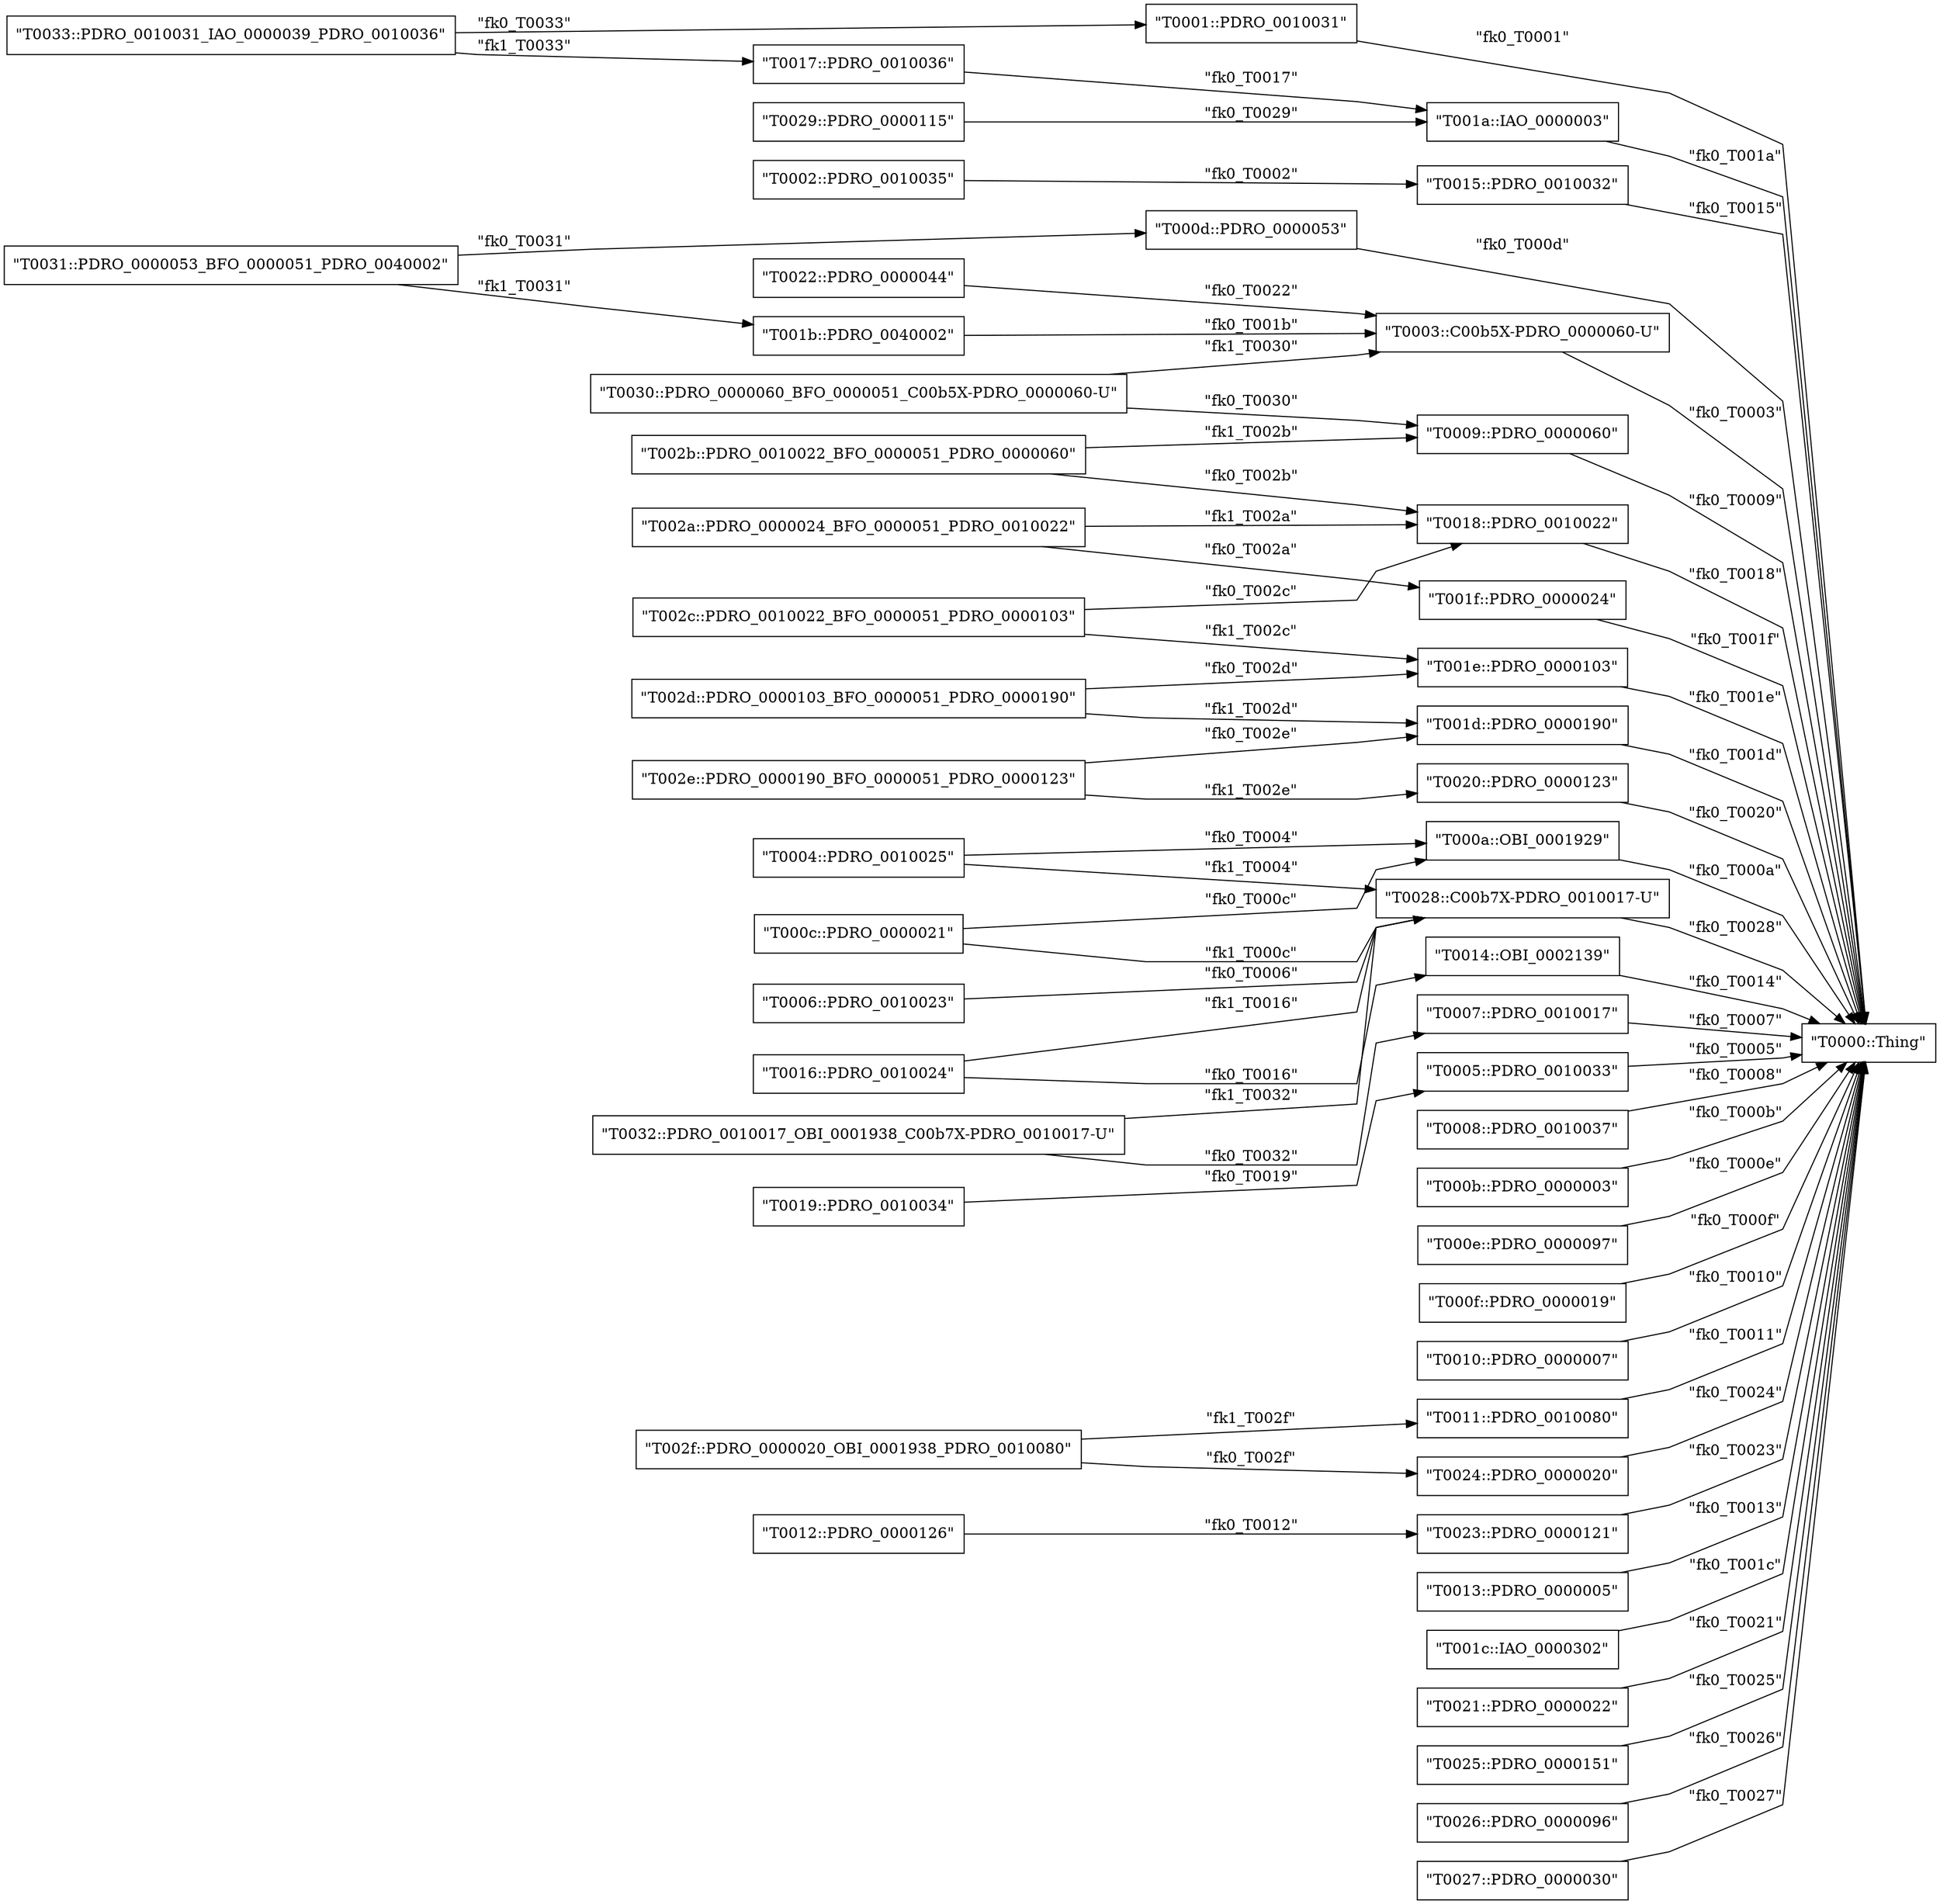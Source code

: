 strict digraph G {
  splines=polyline;
  rankdir=LR;
  "T0000::Thing" [ label="\"T0000::Thing\"" shape="box" ];
  "T0001::PDRO_0010031" [ label="\"T0001::PDRO_0010031\"" shape="box" ];
  "T0002::PDRO_0010035" [ label="\"T0002::PDRO_0010035\"" shape="box" ];
  "T0015::PDRO_0010032" [ label="\"T0015::PDRO_0010032\"" shape="box" ];
  "T0003::C00b5X-PDRO_0000060-U" [ label="\"T0003::C00b5X-PDRO_0000060-U\"" shape="box" ];
  "T0004::PDRO_0010025" [ label="\"T0004::PDRO_0010025\"" shape="box" ];
  "T000a::OBI_0001929" [ label="\"T000a::OBI_0001929\"" shape="box" ];
  "T0028::C00b7X-PDRO_0010017-U" [ label="\"T0028::C00b7X-PDRO_0010017-U\"" shape="box" ];
  "T0005::PDRO_0010033" [ label="\"T0005::PDRO_0010033\"" shape="box" ];
  "T0006::PDRO_0010023" [ label="\"T0006::PDRO_0010023\"" shape="box" ];
  "T0007::PDRO_0010017" [ label="\"T0007::PDRO_0010017\"" shape="box" ];
  "T0008::PDRO_0010037" [ label="\"T0008::PDRO_0010037\"" shape="box" ];
  "T0009::PDRO_0000060" [ label="\"T0009::PDRO_0000060\"" shape="box" ];
  "T000b::PDRO_0000003" [ label="\"T000b::PDRO_0000003\"" shape="box" ];
  "T000c::PDRO_0000021" [ label="\"T000c::PDRO_0000021\"" shape="box" ];
  "T000d::PDRO_0000053" [ label="\"T000d::PDRO_0000053\"" shape="box" ];
  "T000e::PDRO_0000097" [ label="\"T000e::PDRO_0000097\"" shape="box" ];
  "T000f::PDRO_0000019" [ label="\"T000f::PDRO_0000019\"" shape="box" ];
  "T0010::PDRO_0000007" [ label="\"T0010::PDRO_0000007\"" shape="box" ];
  "T0011::PDRO_0010080" [ label="\"T0011::PDRO_0010080\"" shape="box" ];
  "T0012::PDRO_0000126" [ label="\"T0012::PDRO_0000126\"" shape="box" ];
  "T0023::PDRO_0000121" [ label="\"T0023::PDRO_0000121\"" shape="box" ];
  "T0013::PDRO_0000005" [ label="\"T0013::PDRO_0000005\"" shape="box" ];
  "T0014::OBI_0002139" [ label="\"T0014::OBI_0002139\"" shape="box" ];
  "T0016::PDRO_0010024" [ label="\"T0016::PDRO_0010024\"" shape="box" ];
  "T0017::PDRO_0010036" [ label="\"T0017::PDRO_0010036\"" shape="box" ];
  "T001a::IAO_0000003" [ label="\"T001a::IAO_0000003\"" shape="box" ];
  "T0018::PDRO_0010022" [ label="\"T0018::PDRO_0010022\"" shape="box" ];
  "T0019::PDRO_0010034" [ label="\"T0019::PDRO_0010034\"" shape="box" ];
  "T001b::PDRO_0040002" [ label="\"T001b::PDRO_0040002\"" shape="box" ];
  "T001c::IAO_0000302" [ label="\"T001c::IAO_0000302\"" shape="box" ];
  "T001d::PDRO_0000190" [ label="\"T001d::PDRO_0000190\"" shape="box" ];
  "T001e::PDRO_0000103" [ label="\"T001e::PDRO_0000103\"" shape="box" ];
  "T001f::PDRO_0000024" [ label="\"T001f::PDRO_0000024\"" shape="box" ];
  "T0020::PDRO_0000123" [ label="\"T0020::PDRO_0000123\"" shape="box" ];
  "T0021::PDRO_0000022" [ label="\"T0021::PDRO_0000022\"" shape="box" ];
  "T0022::PDRO_0000044" [ label="\"T0022::PDRO_0000044\"" shape="box" ];
  "T0024::PDRO_0000020" [ label="\"T0024::PDRO_0000020\"" shape="box" ];
  "T0025::PDRO_0000151" [ label="\"T0025::PDRO_0000151\"" shape="box" ];
  "T0026::PDRO_0000096" [ label="\"T0026::PDRO_0000096\"" shape="box" ];
  "T0027::PDRO_0000030" [ label="\"T0027::PDRO_0000030\"" shape="box" ];
  "T0029::PDRO_0000115" [ label="\"T0029::PDRO_0000115\"" shape="box" ];
  "T002a::PDRO_0000024_BFO_0000051_PDRO_0010022" [ label="\"T002a::PDRO_0000024_BFO_0000051_PDRO_0010022\"" shape="box" ];
  "T002b::PDRO_0010022_BFO_0000051_PDRO_0000060" [ label="\"T002b::PDRO_0010022_BFO_0000051_PDRO_0000060\"" shape="box" ];
  "T002c::PDRO_0010022_BFO_0000051_PDRO_0000103" [ label="\"T002c::PDRO_0010022_BFO_0000051_PDRO_0000103\"" shape="box" ];
  "T002d::PDRO_0000103_BFO_0000051_PDRO_0000190" [ label="\"T002d::PDRO_0000103_BFO_0000051_PDRO_0000190\"" shape="box" ];
  "T002e::PDRO_0000190_BFO_0000051_PDRO_0000123" [ label="\"T002e::PDRO_0000190_BFO_0000051_PDRO_0000123\"" shape="box" ];
  "T002f::PDRO_0000020_OBI_0001938_PDRO_0010080" [ label="\"T002f::PDRO_0000020_OBI_0001938_PDRO_0010080\"" shape="box" ];
  "T0030::PDRO_0000060_BFO_0000051_C00b5X-PDRO_0000060-U" [ label="\"T0030::PDRO_0000060_BFO_0000051_C00b5X-PDRO_0000060-U\"" shape="box" ];
  "T0031::PDRO_0000053_BFO_0000051_PDRO_0040002" [ label="\"T0031::PDRO_0000053_BFO_0000051_PDRO_0040002\"" shape="box" ];
  "T0032::PDRO_0010017_OBI_0001938_C00b7X-PDRO_0010017-U" [ label="\"T0032::PDRO_0010017_OBI_0001938_C00b7X-PDRO_0010017-U\"" shape="box" ];
  "T0033::PDRO_0010031_IAO_0000039_PDRO_0010036" [ label="\"T0033::PDRO_0010031_IAO_0000039_PDRO_0010036\"" shape="box" ];
  "T0001::PDRO_0010031" -> "T0000::Thing" [ label="\"fk0_T0001\"" ];
  "T0002::PDRO_0010035" -> "T0015::PDRO_0010032" [ label="\"fk0_T0002\"" ];
  "T0003::C00b5X-PDRO_0000060-U" -> "T0000::Thing" [ label="\"fk0_T0003\"" ];
  "T0004::PDRO_0010025" -> "T000a::OBI_0001929" [ label="\"fk0_T0004\"" ];
  "T0004::PDRO_0010025" -> "T0028::C00b7X-PDRO_0010017-U" [ label="\"fk1_T0004\"" ];
  "T0005::PDRO_0010033" -> "T0000::Thing" [ label="\"fk0_T0005\"" ];
  "T0006::PDRO_0010023" -> "T0028::C00b7X-PDRO_0010017-U" [ label="\"fk0_T0006\"" ];
  "T0007::PDRO_0010017" -> "T0000::Thing" [ label="\"fk0_T0007\"" ];
  "T0008::PDRO_0010037" -> "T0000::Thing" [ label="\"fk0_T0008\"" ];
  "T0009::PDRO_0000060" -> "T0000::Thing" [ label="\"fk0_T0009\"" ];
  "T000a::OBI_0001929" -> "T0000::Thing" [ label="\"fk0_T000a\"" ];
  "T000b::PDRO_0000003" -> "T0000::Thing" [ label="\"fk0_T000b\"" ];
  "T000c::PDRO_0000021" -> "T0028::C00b7X-PDRO_0010017-U" [ label="\"fk1_T000c\"" ];
  "T000c::PDRO_0000021" -> "T000a::OBI_0001929" [ label="\"fk0_T000c\"" ];
  "T000d::PDRO_0000053" -> "T0000::Thing" [ label="\"fk0_T000d\"" ];
  "T000e::PDRO_0000097" -> "T0000::Thing" [ label="\"fk0_T000e\"" ];
  "T000f::PDRO_0000019" -> "T0000::Thing" [ label="\"fk0_T000f\"" ];
  "T0010::PDRO_0000007" -> "T0000::Thing" [ label="\"fk0_T0010\"" ];
  "T0011::PDRO_0010080" -> "T0000::Thing" [ label="\"fk0_T0011\"" ];
  "T0012::PDRO_0000126" -> "T0023::PDRO_0000121" [ label="\"fk0_T0012\"" ];
  "T0013::PDRO_0000005" -> "T0000::Thing" [ label="\"fk0_T0013\"" ];
  "T0014::OBI_0002139" -> "T0000::Thing" [ label="\"fk0_T0014\"" ];
  "T0015::PDRO_0010032" -> "T0000::Thing" [ label="\"fk0_T0015\"" ];
  "T0016::PDRO_0010024" -> "T0014::OBI_0002139" [ label="\"fk0_T0016\"" ];
  "T0016::PDRO_0010024" -> "T0028::C00b7X-PDRO_0010017-U" [ label="\"fk1_T0016\"" ];
  "T0017::PDRO_0010036" -> "T001a::IAO_0000003" [ label="\"fk0_T0017\"" ];
  "T0018::PDRO_0010022" -> "T0000::Thing" [ label="\"fk0_T0018\"" ];
  "T0019::PDRO_0010034" -> "T0005::PDRO_0010033" [ label="\"fk0_T0019\"" ];
  "T001a::IAO_0000003" -> "T0000::Thing" [ label="\"fk0_T001a\"" ];
  "T001b::PDRO_0040002" -> "T0003::C00b5X-PDRO_0000060-U" [ label="\"fk0_T001b\"" ];
  "T001c::IAO_0000302" -> "T0000::Thing" [ label="\"fk0_T001c\"" ];
  "T001d::PDRO_0000190" -> "T0000::Thing" [ label="\"fk0_T001d\"" ];
  "T001e::PDRO_0000103" -> "T0000::Thing" [ label="\"fk0_T001e\"" ];
  "T001f::PDRO_0000024" -> "T0000::Thing" [ label="\"fk0_T001f\"" ];
  "T0020::PDRO_0000123" -> "T0000::Thing" [ label="\"fk0_T0020\"" ];
  "T0021::PDRO_0000022" -> "T0000::Thing" [ label="\"fk0_T0021\"" ];
  "T0022::PDRO_0000044" -> "T0003::C00b5X-PDRO_0000060-U" [ label="\"fk0_T0022\"" ];
  "T0023::PDRO_0000121" -> "T0000::Thing" [ label="\"fk0_T0023\"" ];
  "T0024::PDRO_0000020" -> "T0000::Thing" [ label="\"fk0_T0024\"" ];
  "T0025::PDRO_0000151" -> "T0000::Thing" [ label="\"fk0_T0025\"" ];
  "T0026::PDRO_0000096" -> "T0000::Thing" [ label="\"fk0_T0026\"" ];
  "T0027::PDRO_0000030" -> "T0000::Thing" [ label="\"fk0_T0027\"" ];
  "T0028::C00b7X-PDRO_0010017-U" -> "T0000::Thing" [ label="\"fk0_T0028\"" ];
  "T0029::PDRO_0000115" -> "T001a::IAO_0000003" [ label="\"fk0_T0029\"" ];
  "T002a::PDRO_0000024_BFO_0000051_PDRO_0010022" -> "T001f::PDRO_0000024" [ label="\"fk0_T002a\"" ];
  "T002a::PDRO_0000024_BFO_0000051_PDRO_0010022" -> "T0018::PDRO_0010022" [ label="\"fk1_T002a\"" ];
  "T002b::PDRO_0010022_BFO_0000051_PDRO_0000060" -> "T0009::PDRO_0000060" [ label="\"fk1_T002b\"" ];
  "T002b::PDRO_0010022_BFO_0000051_PDRO_0000060" -> "T0018::PDRO_0010022" [ label="\"fk0_T002b\"" ];
  "T002c::PDRO_0010022_BFO_0000051_PDRO_0000103" -> "T0018::PDRO_0010022" [ label="\"fk0_T002c\"" ];
  "T002c::PDRO_0010022_BFO_0000051_PDRO_0000103" -> "T001e::PDRO_0000103" [ label="\"fk1_T002c\"" ];
  "T002d::PDRO_0000103_BFO_0000051_PDRO_0000190" -> "T001e::PDRO_0000103" [ label="\"fk0_T002d\"" ];
  "T002d::PDRO_0000103_BFO_0000051_PDRO_0000190" -> "T001d::PDRO_0000190" [ label="\"fk1_T002d\"" ];
  "T002e::PDRO_0000190_BFO_0000051_PDRO_0000123" -> "T0020::PDRO_0000123" [ label="\"fk1_T002e\"" ];
  "T002e::PDRO_0000190_BFO_0000051_PDRO_0000123" -> "T001d::PDRO_0000190" [ label="\"fk0_T002e\"" ];
  "T002f::PDRO_0000020_OBI_0001938_PDRO_0010080" -> "T0024::PDRO_0000020" [ label="\"fk0_T002f\"" ];
  "T002f::PDRO_0000020_OBI_0001938_PDRO_0010080" -> "T0011::PDRO_0010080" [ label="\"fk1_T002f\"" ];
  "T0030::PDRO_0000060_BFO_0000051_C00b5X-PDRO_0000060-U" -> "T0009::PDRO_0000060" [ label="\"fk0_T0030\"" ];
  "T0030::PDRO_0000060_BFO_0000051_C00b5X-PDRO_0000060-U" -> "T0003::C00b5X-PDRO_0000060-U" [ label="\"fk1_T0030\"" ];
  "T0031::PDRO_0000053_BFO_0000051_PDRO_0040002" -> "T000d::PDRO_0000053" [ label="\"fk0_T0031\"" ];
  "T0031::PDRO_0000053_BFO_0000051_PDRO_0040002" -> "T001b::PDRO_0040002" [ label="\"fk1_T0031\"" ];
  "T0032::PDRO_0010017_OBI_0001938_C00b7X-PDRO_0010017-U" -> "T0007::PDRO_0010017" [ label="\"fk0_T0032\"" ];
  "T0032::PDRO_0010017_OBI_0001938_C00b7X-PDRO_0010017-U" -> "T0028::C00b7X-PDRO_0010017-U" [ label="\"fk1_T0032\"" ];
  "T0033::PDRO_0010031_IAO_0000039_PDRO_0010036" -> "T0001::PDRO_0010031" [ label="\"fk0_T0033\"" ];
  "T0033::PDRO_0010031_IAO_0000039_PDRO_0010036" -> "T0017::PDRO_0010036" [ label="\"fk1_T0033\"" ];
}
